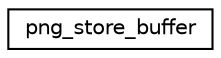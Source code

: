 digraph "Graphical Class Hierarchy"
{
  edge [fontname="Helvetica",fontsize="10",labelfontname="Helvetica",labelfontsize="10"];
  node [fontname="Helvetica",fontsize="10",shape=record];
  rankdir="LR";
  Node1 [label="png_store_buffer",height=0.2,width=0.4,color="black", fillcolor="white", style="filled",URL="$structpng__store__buffer.html"];
}

